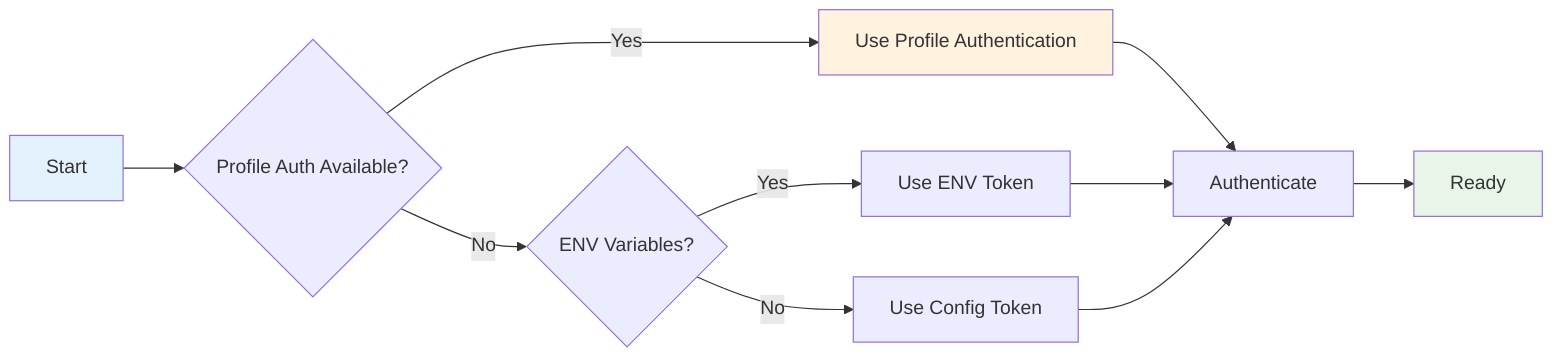 flowchart LR
    A[Start] --> B{Profile Auth Available?}
    B -->|Yes| C[Use Profile Authentication]
    B -->|No| D{ENV Variables?}
    D -->|Yes| E[Use ENV Token]
    D -->|No| F[Use Config Token]
    C --> G[Authenticate]
    E --> G
    F --> G
    G --> H[Ready]
    
    style A fill:#e3f2fd
    style H fill:#e8f5e8
    style C fill:#fff3e0